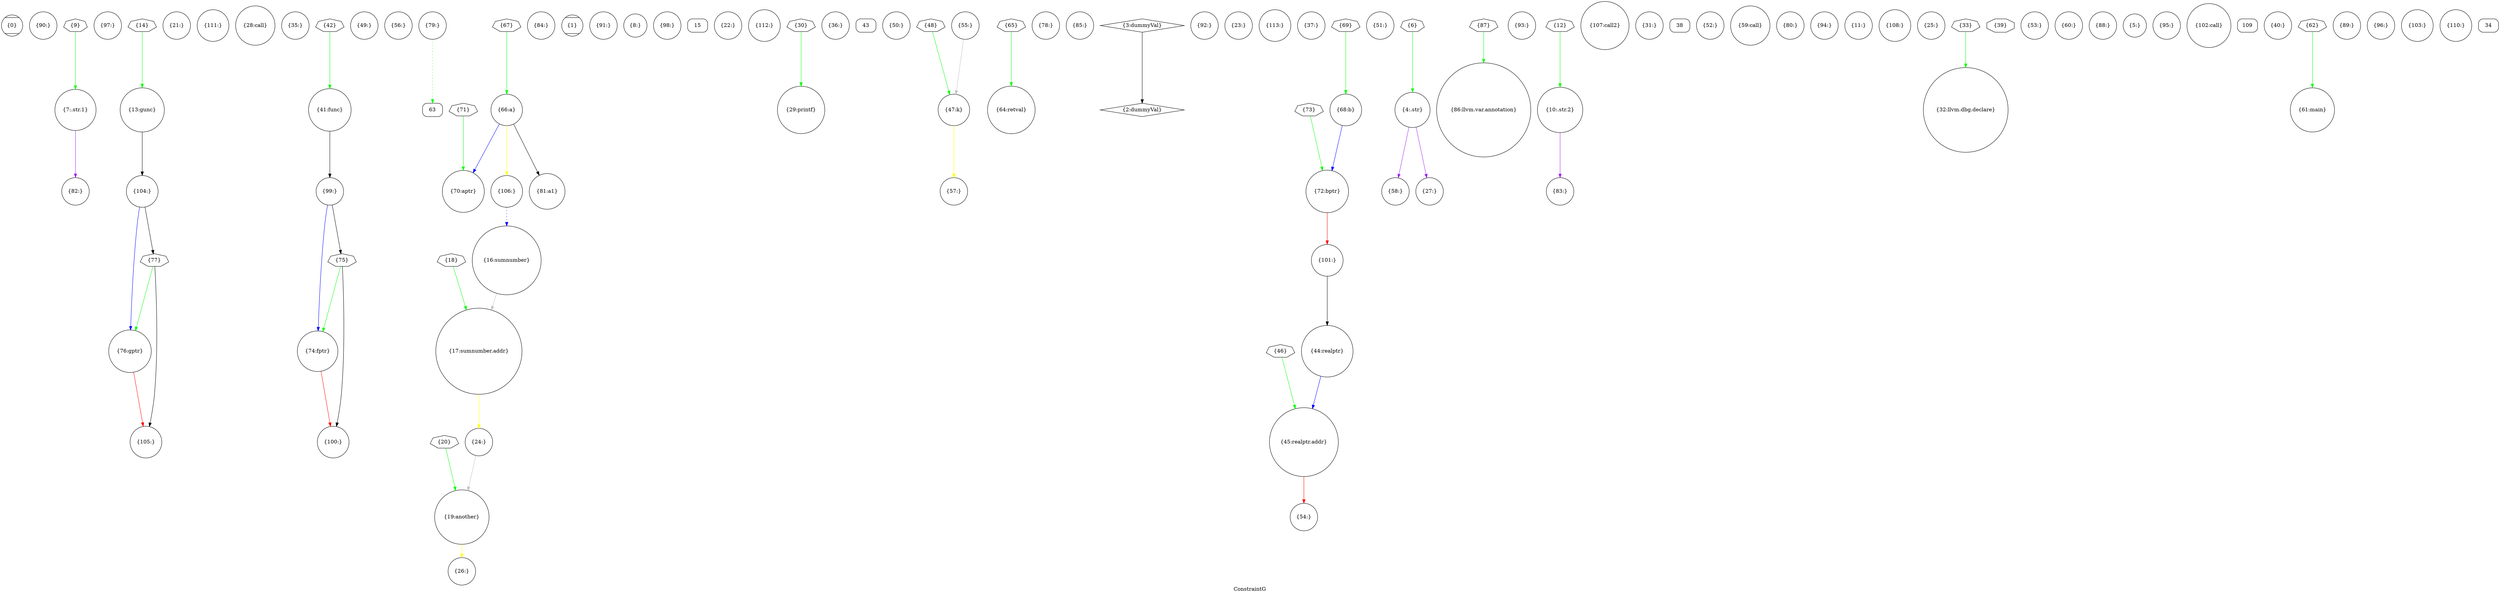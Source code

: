 digraph "ConstraintG" {
	label="ConstraintG";

	Node0x691fcd0 [shape=record,shape=Mcircle,label="{0}"];
	Node0x6920460 [shape=record,shape=circle,label="{90:}"];
	Node0x69207e0 [shape=record,shape=circle,label="{7:.str.1}"];
	Node0x69207e0 -> Node0x692ac60[color=purple];
	Node0x6920b60 [shape=record,shape=circle,label="{97:}"];
	Node0x6920ee0 [shape=record,shape=septagon,label="{14}"];
	Node0x6920ee0 -> Node0x6937000[color=green];
	Node0x6921260 [shape=record,shape=circle,label="{104:}"];
	Node0x6921260 -> Node0x6923560[color=black];
	Node0x6921260 -> Node0x6939680[color=blue];
	Node0x69215e0 [shape=record,shape=circle,label="{21:}"];
	Node0x6921960 [shape=record,shape=circle,label="{111:}"];
	Node0x6921ce0 [shape=record,shape=circle,label="{28:call}"];
	Node0x6922060 [shape=record,shape=circle,label="{35:}"];
	Node0x69223e0 [shape=record,shape=septagon,label="{42}"];
	Node0x69223e0 -> Node0x6938500[color=green];
	Node0x6922760 [shape=record,shape=circle,label="{49:}"];
	Node0x6922ae0 [shape=record,shape=circle,label="{56:}"];
	Node0x6922e60 [shape=record,shape=Mrecord,label="{63}"];
	Node0x69231e0 [shape=record,shape=circle,label="{70:aptr}"];
	Node0x6923560 [shape=record,shape=septagon,label="{77}"];
	Node0x6923560 -> Node0x6939680[color=green];
	Node0x6923560 -> Node0x6924de0[color=black];
	Node0x69238e0 [shape=record,shape=circle,label="{84:}"];
	Node0x6923c60 [shape=record,shape=Mcircle,label="{1}"];
	Node0x6923fe0 [shape=record,shape=circle,label="{91:}"];
	Node0x6924360 [shape=record,shape=circle,label="{8:}"];
	Node0x69246e0 [shape=record,shape=circle,label="{98:}"];
	Node0x6924a60 [shape=record,shape=Mrecord,label="{15}"];
	Node0x6924de0 [shape=record,shape=circle,label="{105:}"];
	Node0x6925160 [shape=record,shape=circle,label="{22:}"];
	Node0x69254e0 [shape=record,shape=circle,label="{112:}"];
	Node0x6925860 [shape=record,shape=circle,label="{29:printf}"];
	Node0x6925be0 [shape=record,shape=circle,label="{36:}"];
	Node0x6925f60 [shape=record,shape=Mrecord,label="{43}"];
	Node0x69262e0 [shape=record,shape=circle,label="{50:}"];
	Node0x6926660 [shape=record,shape=circle,label="{57:}"];
	Node0x69269e0 [shape=record,shape=circle,label="{64:retval}"];
	Node0x6926d60 [shape=record,shape=septagon,label="{71}"];
	Node0x6926d60 -> Node0x69231e0[color=green];
	Node0x69270e0 [shape=record,shape=circle,label="{78:}"];
	Node0x6927460 [shape=record,shape=circle,label="{85:}"];
	Node0x69277e0 [shape=record,shape=diamond,label="{2:dummyVal}"];
	Node0x6927b60 [shape=record,shape=circle,label="{92:}"];
	Node0x6927ee0 [shape=record,shape=septagon,label="{9}"];
	Node0x6927ee0 -> Node0x69207e0[color=green];
	Node0x6928260 [shape=record,shape=circle,label="{99:}"];
	Node0x6928260 -> Node0x692a8e0[color=black];
	Node0x6928260 -> Node0x6931d70[color=blue];
	Node0x69285e0 [shape=record,shape=circle,label="{16:sumnumber}"];
	Node0x69285e0 -> Node0x692c5f0[color=grey];
	Node0x6928960 [shape=record,shape=circle,label="{106:}"];
	Node0x6928960 -> Node0x69285e0[color=blue,style=dotted];
	Node0x6928ce0 [shape=record,shape=circle,label="{23:}"];
	Node0x6929060 [shape=record,shape=circle,label="{113:}"];
	Node0x69293e0 [shape=record,shape=septagon,label="{30}"];
	Node0x69293e0 -> Node0x6925860[color=green];
	Node0x6929760 [shape=record,shape=circle,label="{37:}"];
	Node0x6929ae0 [shape=record,shape=circle,label="{44:realptr}"];
	Node0x6929ae0 -> Node0x692d770[color=blue];
	Node0x6929e60 [shape=record,shape=circle,label="{51:}"];
	Node0x692a1e0 [shape=record,shape=circle,label="{58:}"];
	Node0x692a560 [shape=record,shape=septagon,label="{65}"];
	Node0x692a560 -> Node0x69269e0[color=green];
	Node0x6920050 [shape=record,shape=circle,label="{72:bptr}"];
	Node0x6920050 -> Node0x692fa70[color=red];
	Node0x692b0f0 [shape=record,shape=circle,label="{79:}"];
	Node0x692b0f0 -> Node0x6922e60[color=green,style=dotted];
	Node0x692b470 [shape=record,shape=circle,label="{86:llvm.var.annotation}"];
	Node0x692b7f0 [shape=record,shape=diamond,label="{3:dummyVal}"];
	Node0x692b7f0 -> Node0x69277e0[color=black];
	Node0x692bb70 [shape=record,shape=circle,label="{93:}"];
	Node0x692bef0 [shape=record,shape=circle,label="{10:.str.2}"];
	Node0x692bef0 -> Node0x6939a00[color=purple];
	Node0x692c270 [shape=record,shape=circle,label="{100:}"];
	Node0x692c5f0 [shape=record,shape=circle,label="{17:sumnumber.addr}"];
	Node0x692c5f0 -> Node0x692ccf0[color=yellow];
	Node0x692c970 [shape=record,shape=circle,label="{107:call2}"];
	Node0x692ccf0 [shape=record,shape=circle,label="{24:}"];
	Node0x692ccf0 -> Node0x69335f0[color=grey];
	Node0x692d070 [shape=record,shape=circle,label="{31:}"];
	Node0x692d3f0 [shape=record,shape=Mrecord,label="{38}"];
	Node0x692d770 [shape=record,shape=circle,label="{45:realptr.addr}"];
	Node0x692d770 -> Node0x6934af0[color=red];
	Node0x692daf0 [shape=record,shape=circle,label="{52:}"];
	Node0x692de70 [shape=record,shape=circle,label="{59:call}"];
	Node0x692e1f0 [shape=record,shape=circle,label="{66:a}"];
	Node0x692e1f0 -> Node0x69320f0[color=black];
	Node0x692e1f0 -> Node0x69231e0[color=blue];
	Node0x692e1f0 -> Node0x6928960[color=yellow];
	Node0x692e570 [shape=record,shape=septagon,label="{73}"];
	Node0x692e570 -> Node0x6920050[color=green];
	Node0x692e8f0 [shape=record,shape=circle,label="{80:}"];
	Node0x692ec70 [shape=record,shape=septagon,label="{87}"];
	Node0x692ec70 -> Node0x692b470[color=green];
	Node0x692eff0 [shape=record,shape=circle,label="{4:.str}"];
	Node0x692eff0 -> Node0x6937e00[color=purple];
	Node0x692eff0 -> Node0x692a1e0[color=purple];
	Node0x692f370 [shape=record,shape=circle,label="{94:}"];
	Node0x692f6f0 [shape=record,shape=circle,label="{11:}"];
	Node0x692fa70 [shape=record,shape=circle,label="{101:}"];
	Node0x692fa70 -> Node0x6929ae0[color=black];
	Node0x692fdf0 [shape=record,shape=septagon,label="{18}"];
	Node0x692fdf0 -> Node0x692c5f0[color=green];
	Node0x6930170 [shape=record,shape=circle,label="{108:}"];
	Node0x69304f0 [shape=record,shape=circle,label="{25:}"];
	Node0x6930870 [shape=record,shape=circle,label="{32:llvm.dbg.declare}"];
	Node0x6930bf0 [shape=record,shape=octagon,label="{39}"];
	Node0x6930f70 [shape=record,shape=septagon,label="{46}"];
	Node0x6930f70 -> Node0x692d770[color=green];
	Node0x69312f0 [shape=record,shape=circle,label="{53:}"];
	Node0x6931670 [shape=record,shape=circle,label="{60:}"];
	Node0x69319f0 [shape=record,shape=septagon,label="{67}"];
	Node0x69319f0 -> Node0x692e1f0[color=green];
	Node0x6931d70 [shape=record,shape=circle,label="{74:fptr}"];
	Node0x6931d70 -> Node0x692c270[color=red];
	Node0x69320f0 [shape=record,shape=circle,label="{81:a1}"];
	Node0x6932470 [shape=record,shape=circle,label="{88:}"];
	Node0x69327f0 [shape=record,shape=circle,label="{5:}"];
	Node0x6932b70 [shape=record,shape=circle,label="{95:}"];
	Node0x6932ef0 [shape=record,shape=septagon,label="{12}"];
	Node0x6932ef0 -> Node0x692bef0[color=green];
	Node0x6933270 [shape=record,shape=circle,label="{102:call}"];
	Node0x69335f0 [shape=record,shape=circle,label="{19:another}"];
	Node0x69335f0 -> Node0x6933cf0[color=yellow];
	Node0x6933970 [shape=record,shape=Mrecord,label="{109}"];
	Node0x6933cf0 [shape=record,shape=circle,label="{26:}"];
	Node0x6934070 [shape=record,shape=septagon,label="{33}"];
	Node0x6934070 -> Node0x6930870[color=green];
	Node0x69343f0 [shape=record,shape=circle,label="{40:}"];
	Node0x6934770 [shape=record,shape=circle,label="{47:k}"];
	Node0x6934770 -> Node0x6926660[color=yellow];
	Node0x6934af0 [shape=record,shape=circle,label="{54:}"];
	Node0x6934e70 [shape=record,shape=circle,label="{61:main}"];
	Node0x69351f0 [shape=record,shape=circle,label="{68:b}"];
	Node0x69351f0 -> Node0x6920050[color=blue];
	Node0x692a8e0 [shape=record,shape=septagon,label="{75}"];
	Node0x692a8e0 -> Node0x6931d70[color=green];
	Node0x692a8e0 -> Node0x692c270[color=black];
	Node0x692ac60 [shape=record,shape=circle,label="{82:}"];
	Node0x6936580 [shape=record,shape=circle,label="{89:}"];
	Node0x6936900 [shape=record,shape=septagon,label="{6}"];
	Node0x6936900 -> Node0x692eff0[color=green];
	Node0x6936c80 [shape=record,shape=circle,label="{96:}"];
	Node0x6937000 [shape=record,shape=circle,label="{13:gunc}"];
	Node0x6937000 -> Node0x6921260[color=black];
	Node0x6937380 [shape=record,shape=circle,label="{103:}"];
	Node0x6937700 [shape=record,shape=septagon,label="{20}"];
	Node0x6937700 -> Node0x69335f0[color=green];
	Node0x6937a80 [shape=record,shape=circle,label="{110:}"];
	Node0x6937e00 [shape=record,shape=circle,label="{27:}"];
	Node0x6938180 [shape=record,shape=Mrecord,label="{34}"];
	Node0x6938500 [shape=record,shape=circle,label="{41:func}"];
	Node0x6938500 -> Node0x6928260[color=black];
	Node0x6938880 [shape=record,shape=septagon,label="{48}"];
	Node0x6938880 -> Node0x6934770[color=green];
	Node0x6938c00 [shape=record,shape=circle,label="{55:}"];
	Node0x6938c00 -> Node0x6934770[color=grey];
	Node0x6938f80 [shape=record,shape=septagon,label="{62}"];
	Node0x6938f80 -> Node0x6934e70[color=green];
	Node0x6939300 [shape=record,shape=septagon,label="{69}"];
	Node0x6939300 -> Node0x69351f0[color=green];
	Node0x6939680 [shape=record,shape=circle,label="{76:gptr}"];
	Node0x6939680 -> Node0x6924de0[color=red];
	Node0x6939a00 [shape=record,shape=circle,label="{83:}"];
}
